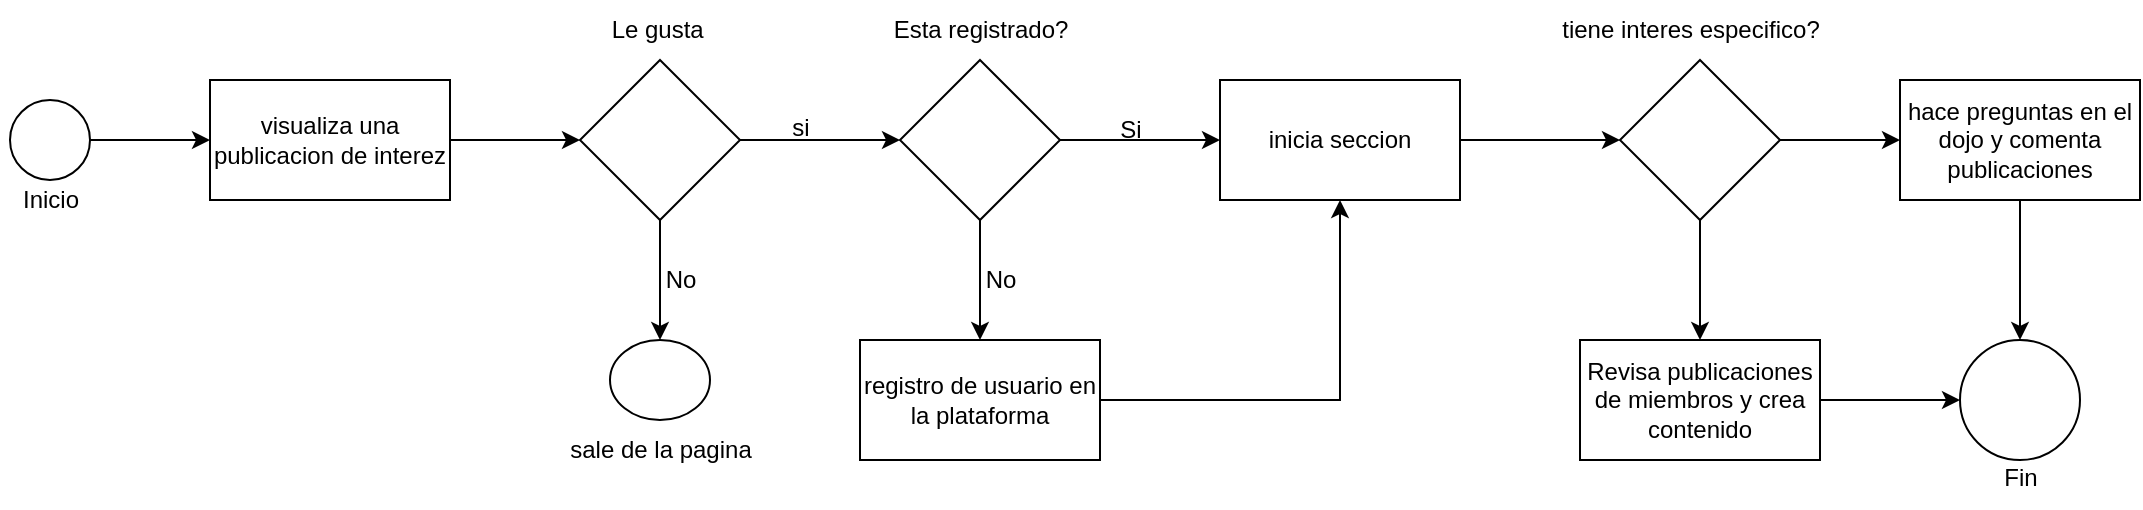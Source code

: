 <mxfile version="20.3.0" type="device"><diagram id="cx9NtoUeX7z101igUSvy" name="Página-1"><mxGraphModel dx="868" dy="553" grid="1" gridSize="10" guides="1" tooltips="1" connect="1" arrows="1" fold="1" page="1" pageScale="1" pageWidth="1169" pageHeight="827" math="0" shadow="0"><root><mxCell id="0"/><mxCell id="1" parent="0"/><mxCell id="m0l-DCs9A0Nq7HFRtJ1g-7" value="" style="edgeStyle=orthogonalEdgeStyle;rounded=0;orthogonalLoop=1;jettySize=auto;html=1;" edge="1" parent="1" source="m0l-DCs9A0Nq7HFRtJ1g-1" target="m0l-DCs9A0Nq7HFRtJ1g-6"><mxGeometry relative="1" as="geometry"/></mxCell><mxCell id="m0l-DCs9A0Nq7HFRtJ1g-1" value="visualiza una publicacion de interez" style="rounded=0;whiteSpace=wrap;html=1;" vertex="1" parent="1"><mxGeometry x="140" y="200" width="120" height="60" as="geometry"/></mxCell><mxCell id="m0l-DCs9A0Nq7HFRtJ1g-4" style="edgeStyle=orthogonalEdgeStyle;rounded=0;orthogonalLoop=1;jettySize=auto;html=1;entryX=0;entryY=0.5;entryDx=0;entryDy=0;" edge="1" parent="1" source="m0l-DCs9A0Nq7HFRtJ1g-3" target="m0l-DCs9A0Nq7HFRtJ1g-1"><mxGeometry relative="1" as="geometry"/></mxCell><mxCell id="m0l-DCs9A0Nq7HFRtJ1g-3" value="" style="ellipse;whiteSpace=wrap;html=1;aspect=fixed;" vertex="1" parent="1"><mxGeometry x="40" y="210" width="40" height="40" as="geometry"/></mxCell><mxCell id="m0l-DCs9A0Nq7HFRtJ1g-5" value="Inicio" style="text;html=1;align=center;verticalAlign=middle;resizable=0;points=[];autosize=1;strokeColor=none;fillColor=none;" vertex="1" parent="1"><mxGeometry x="35" y="245" width="50" height="30" as="geometry"/></mxCell><mxCell id="m0l-DCs9A0Nq7HFRtJ1g-10" value="" style="edgeStyle=orthogonalEdgeStyle;rounded=0;orthogonalLoop=1;jettySize=auto;html=1;" edge="1" parent="1" source="m0l-DCs9A0Nq7HFRtJ1g-6" target="m0l-DCs9A0Nq7HFRtJ1g-18"><mxGeometry relative="1" as="geometry"><mxPoint x="495" y="230" as="targetPoint"/></mxGeometry></mxCell><mxCell id="m0l-DCs9A0Nq7HFRtJ1g-14" value="" style="edgeStyle=orthogonalEdgeStyle;rounded=0;orthogonalLoop=1;jettySize=auto;html=1;" edge="1" parent="1" source="m0l-DCs9A0Nq7HFRtJ1g-6" target="m0l-DCs9A0Nq7HFRtJ1g-13"><mxGeometry relative="1" as="geometry"/></mxCell><mxCell id="m0l-DCs9A0Nq7HFRtJ1g-6" value="" style="rhombus;whiteSpace=wrap;html=1;rounded=0;" vertex="1" parent="1"><mxGeometry x="325" y="190" width="80" height="80" as="geometry"/></mxCell><mxCell id="m0l-DCs9A0Nq7HFRtJ1g-8" value="Le gusta&amp;nbsp;" style="text;html=1;align=center;verticalAlign=middle;resizable=0;points=[];autosize=1;strokeColor=none;fillColor=none;" vertex="1" parent="1"><mxGeometry x="330" y="160" width="70" height="30" as="geometry"/></mxCell><mxCell id="m0l-DCs9A0Nq7HFRtJ1g-24" style="edgeStyle=orthogonalEdgeStyle;rounded=0;orthogonalLoop=1;jettySize=auto;html=1;entryX=0.5;entryY=1;entryDx=0;entryDy=0;" edge="1" parent="1" source="m0l-DCs9A0Nq7HFRtJ1g-9" target="m0l-DCs9A0Nq7HFRtJ1g-22"><mxGeometry relative="1" as="geometry"/></mxCell><mxCell id="m0l-DCs9A0Nq7HFRtJ1g-9" value="registro de usuario en la plataforma" style="whiteSpace=wrap;html=1;rounded=0;" vertex="1" parent="1"><mxGeometry x="465" y="330" width="120" height="60" as="geometry"/></mxCell><mxCell id="m0l-DCs9A0Nq7HFRtJ1g-13" value="" style="ellipse;whiteSpace=wrap;html=1;rounded=0;" vertex="1" parent="1"><mxGeometry x="340" y="330" width="50" height="40" as="geometry"/></mxCell><mxCell id="m0l-DCs9A0Nq7HFRtJ1g-15" value="sale de la pagina" style="text;html=1;align=center;verticalAlign=middle;resizable=0;points=[];autosize=1;strokeColor=none;fillColor=none;" vertex="1" parent="1"><mxGeometry x="310" y="370" width="110" height="30" as="geometry"/></mxCell><mxCell id="m0l-DCs9A0Nq7HFRtJ1g-16" value="si" style="text;html=1;align=center;verticalAlign=middle;resizable=0;points=[];autosize=1;strokeColor=none;fillColor=none;" vertex="1" parent="1"><mxGeometry x="420" y="209" width="30" height="30" as="geometry"/></mxCell><mxCell id="m0l-DCs9A0Nq7HFRtJ1g-17" value="No" style="text;html=1;align=center;verticalAlign=middle;resizable=0;points=[];autosize=1;strokeColor=none;fillColor=none;" vertex="1" parent="1"><mxGeometry x="355" y="285" width="40" height="30" as="geometry"/></mxCell><mxCell id="m0l-DCs9A0Nq7HFRtJ1g-20" style="edgeStyle=orthogonalEdgeStyle;rounded=0;orthogonalLoop=1;jettySize=auto;html=1;entryX=0.5;entryY=0;entryDx=0;entryDy=0;" edge="1" parent="1" source="m0l-DCs9A0Nq7HFRtJ1g-18" target="m0l-DCs9A0Nq7HFRtJ1g-9"><mxGeometry relative="1" as="geometry"/></mxCell><mxCell id="m0l-DCs9A0Nq7HFRtJ1g-23" value="" style="edgeStyle=orthogonalEdgeStyle;rounded=0;orthogonalLoop=1;jettySize=auto;html=1;" edge="1" parent="1" source="m0l-DCs9A0Nq7HFRtJ1g-18" target="m0l-DCs9A0Nq7HFRtJ1g-22"><mxGeometry relative="1" as="geometry"/></mxCell><mxCell id="m0l-DCs9A0Nq7HFRtJ1g-18" value="" style="rhombus;whiteSpace=wrap;html=1;" vertex="1" parent="1"><mxGeometry x="485" y="190" width="80" height="80" as="geometry"/></mxCell><mxCell id="m0l-DCs9A0Nq7HFRtJ1g-19" value="Esta registrado?" style="text;html=1;align=center;verticalAlign=middle;resizable=0;points=[];autosize=1;strokeColor=none;fillColor=none;" vertex="1" parent="1"><mxGeometry x="470" y="160" width="110" height="30" as="geometry"/></mxCell><mxCell id="m0l-DCs9A0Nq7HFRtJ1g-21" value="No" style="text;html=1;align=center;verticalAlign=middle;resizable=0;points=[];autosize=1;strokeColor=none;fillColor=none;" vertex="1" parent="1"><mxGeometry x="515" y="285" width="40" height="30" as="geometry"/></mxCell><mxCell id="m0l-DCs9A0Nq7HFRtJ1g-27" value="" style="edgeStyle=orthogonalEdgeStyle;rounded=0;orthogonalLoop=1;jettySize=auto;html=1;" edge="1" parent="1" source="m0l-DCs9A0Nq7HFRtJ1g-22" target="m0l-DCs9A0Nq7HFRtJ1g-28"><mxGeometry relative="1" as="geometry"><mxPoint x="855" y="230" as="targetPoint"/></mxGeometry></mxCell><mxCell id="m0l-DCs9A0Nq7HFRtJ1g-22" value="inicia seccion" style="whiteSpace=wrap;html=1;" vertex="1" parent="1"><mxGeometry x="645" y="200" width="120" height="60" as="geometry"/></mxCell><mxCell id="m0l-DCs9A0Nq7HFRtJ1g-25" value="Si" style="text;html=1;align=center;verticalAlign=middle;resizable=0;points=[];autosize=1;strokeColor=none;fillColor=none;" vertex="1" parent="1"><mxGeometry x="585" y="210" width="30" height="30" as="geometry"/></mxCell><mxCell id="m0l-DCs9A0Nq7HFRtJ1g-34" value="" style="edgeStyle=orthogonalEdgeStyle;rounded=0;orthogonalLoop=1;jettySize=auto;html=1;" edge="1" parent="1" source="m0l-DCs9A0Nq7HFRtJ1g-26" target="m0l-DCs9A0Nq7HFRtJ1g-33"><mxGeometry relative="1" as="geometry"/></mxCell><mxCell id="m0l-DCs9A0Nq7HFRtJ1g-26" value="Revisa publicaciones de miembros y crea contenido" style="whiteSpace=wrap;html=1;" vertex="1" parent="1"><mxGeometry x="825" y="330" width="120" height="60" as="geometry"/></mxCell><mxCell id="m0l-DCs9A0Nq7HFRtJ1g-30" style="edgeStyle=orthogonalEdgeStyle;rounded=0;orthogonalLoop=1;jettySize=auto;html=1;" edge="1" parent="1" source="m0l-DCs9A0Nq7HFRtJ1g-28" target="m0l-DCs9A0Nq7HFRtJ1g-26"><mxGeometry relative="1" as="geometry"/></mxCell><mxCell id="m0l-DCs9A0Nq7HFRtJ1g-32" value="" style="edgeStyle=orthogonalEdgeStyle;rounded=0;orthogonalLoop=1;jettySize=auto;html=1;" edge="1" parent="1" source="m0l-DCs9A0Nq7HFRtJ1g-28" target="m0l-DCs9A0Nq7HFRtJ1g-31"><mxGeometry relative="1" as="geometry"/></mxCell><mxCell id="m0l-DCs9A0Nq7HFRtJ1g-28" value="" style="rhombus;whiteSpace=wrap;html=1;" vertex="1" parent="1"><mxGeometry x="845" y="190" width="80" height="80" as="geometry"/></mxCell><mxCell id="m0l-DCs9A0Nq7HFRtJ1g-29" value="tiene interes especifico?" style="text;html=1;align=center;verticalAlign=middle;resizable=0;points=[];autosize=1;strokeColor=none;fillColor=none;" vertex="1" parent="1"><mxGeometry x="805" y="160" width="150" height="30" as="geometry"/></mxCell><mxCell id="m0l-DCs9A0Nq7HFRtJ1g-35" style="edgeStyle=orthogonalEdgeStyle;rounded=0;orthogonalLoop=1;jettySize=auto;html=1;exitX=0.5;exitY=1;exitDx=0;exitDy=0;entryX=0.5;entryY=0;entryDx=0;entryDy=0;" edge="1" parent="1" source="m0l-DCs9A0Nq7HFRtJ1g-31" target="m0l-DCs9A0Nq7HFRtJ1g-33"><mxGeometry relative="1" as="geometry"/></mxCell><mxCell id="m0l-DCs9A0Nq7HFRtJ1g-31" value="hace preguntas en el dojo y comenta publicaciones" style="whiteSpace=wrap;html=1;" vertex="1" parent="1"><mxGeometry x="985" y="200" width="120" height="60" as="geometry"/></mxCell><mxCell id="m0l-DCs9A0Nq7HFRtJ1g-33" value="" style="ellipse;whiteSpace=wrap;html=1;" vertex="1" parent="1"><mxGeometry x="1015" y="330" width="60" height="60" as="geometry"/></mxCell><mxCell id="m0l-DCs9A0Nq7HFRtJ1g-36" value="Fin" style="text;html=1;align=center;verticalAlign=middle;resizable=0;points=[];autosize=1;strokeColor=none;fillColor=none;" vertex="1" parent="1"><mxGeometry x="1025" y="384" width="40" height="30" as="geometry"/></mxCell></root></mxGraphModel></diagram></mxfile>